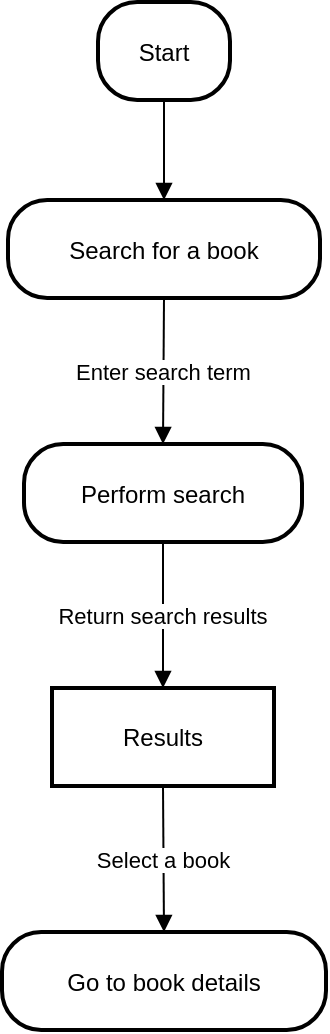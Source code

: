 <mxfile version="24.7.16">
  <diagram name="Page-1" id="mxqDQVBM87HeQrjIu2Hn">
    <mxGraphModel>
      <root>
        <mxCell id="0" />
        <mxCell id="1" parent="0" />
        <mxCell id="2" value="Start" style="rounded=1;arcSize=40;strokeWidth=2" vertex="1" parent="1">
          <mxGeometry x="56" y="8" width="66" height="49" as="geometry" />
        </mxCell>
        <mxCell id="3" value="Search for a book" style="rounded=1;arcSize=40;strokeWidth=2" vertex="1" parent="1">
          <mxGeometry x="11" y="107" width="156" height="49" as="geometry" />
        </mxCell>
        <mxCell id="4" value="Perform search" style="rounded=1;arcSize=40;strokeWidth=2" vertex="1" parent="1">
          <mxGeometry x="19" y="229" width="139" height="49" as="geometry" />
        </mxCell>
        <mxCell id="5" value="Results" style="whiteSpace=wrap;strokeWidth=2;" vertex="1" parent="1">
          <mxGeometry x="33" y="351" width="111" height="49" as="geometry" />
        </mxCell>
        <mxCell id="6" value="Go to book details" style="rounded=1;arcSize=40;strokeWidth=2" vertex="1" parent="1">
          <mxGeometry x="8" y="473" width="162" height="49" as="geometry" />
        </mxCell>
        <mxCell id="7" value="" style="curved=1;startArrow=none;endArrow=block;exitX=0.5;exitY=1;entryX=0.5;entryY=0;" edge="1" parent="1" source="2" target="3">
          <mxGeometry relative="1" as="geometry">
            <Array as="points" />
          </mxGeometry>
        </mxCell>
        <mxCell id="8" value="Enter search term" style="curved=1;startArrow=none;endArrow=block;exitX=0.5;exitY=1;entryX=0.5;entryY=0;" edge="1" parent="1" source="3" target="4">
          <mxGeometry relative="1" as="geometry">
            <Array as="points" />
          </mxGeometry>
        </mxCell>
        <mxCell id="9" value="Return search results" style="curved=1;startArrow=none;endArrow=block;exitX=0.5;exitY=1;entryX=0.5;entryY=0;" edge="1" parent="1" source="4" target="5">
          <mxGeometry relative="1" as="geometry">
            <Array as="points" />
          </mxGeometry>
        </mxCell>
        <mxCell id="10" value="Select a book" style="curved=1;startArrow=none;endArrow=block;exitX=0.5;exitY=1;entryX=0.5;entryY=0;" edge="1" parent="1" source="5" target="6">
          <mxGeometry relative="1" as="geometry">
            <Array as="points" />
          </mxGeometry>
        </mxCell>
      </root>
    </mxGraphModel>
  </diagram>
</mxfile>
